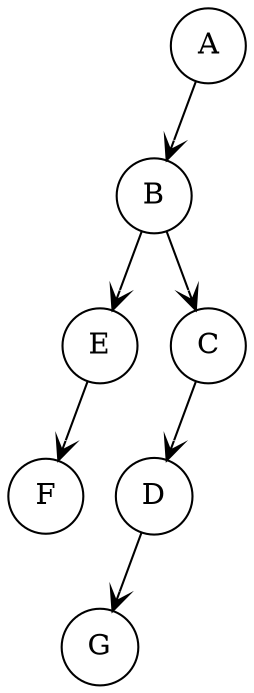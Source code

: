 digraph G {
    graph [nodesep=0.1]
    node [shape=circle]
    edge [arrowhead=vee]
    A -> B
    A [group=A]
    _A [group=A label="", width=0, style=invis]
    A -> _A [style=invis]

    B -> E
    B -> C 

    E -> F
    E [group=E]
    _E [group=E label="", width=0, style=invis]
    E -> _E [style=invis]

    C -> D

    C [group=C]
    _C [group=C label="", width=0, style=invis]
    C -> _C [style=invis]

    D -> G
    D [group=D]
    _D [group=D label="", width=0, style=invis]
    D -> _D [style=invis]

}